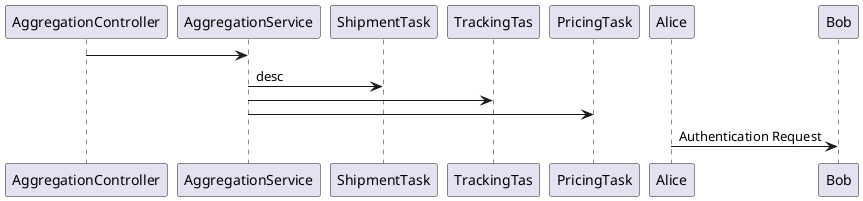 @startuml

AggregationController -> AggregationService
AggregationService -> ShipmentTask: desc
AggregationService -> TrackingTas
AggregationService -> PricingTask
Alice -> Bob: Authentication Request

@enduml
